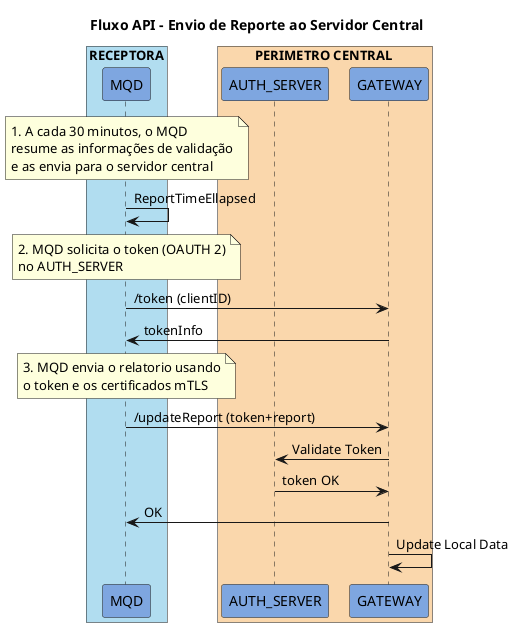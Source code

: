 @startuml
title Fluxo API - Envio de Reporte ao Servidor Central


box "RECEPTORA" #B1DDF0
  participant MQD #7EA6E0
end box

box PERIMETRO CENTRAL #FAD7AC
  participant AUTH_SERVER #7EA6E0
  participant GATEWAY #7EA6E0
end box

note over MQD
   1. A cada 30 minutos, o MQD
   resume as informações de validação
   e as envia para o servidor central
end note

MQD -> MQD: ReportTimeEllapsed

note over MQD
   2. MQD solicita o token (OAUTH 2)
   no AUTH_SERVER
end note
MQD -> GATEWAY: /token (clientID)
GATEWAY -> MQD : tokenInfo

note over MQD
   3. MQD envia o relatorio usando
   o token e os certificados mTLS
end note

MQD -> GATEWAY : /updateReport (token+report)
GATEWAY -> AUTH_SERVER : Validate Token
AUTH_SERVER -> GATEWAY: token OK

GATEWAY -> MQD : OK
GATEWAY -> GATEWAY: Update Local Data



@enduml